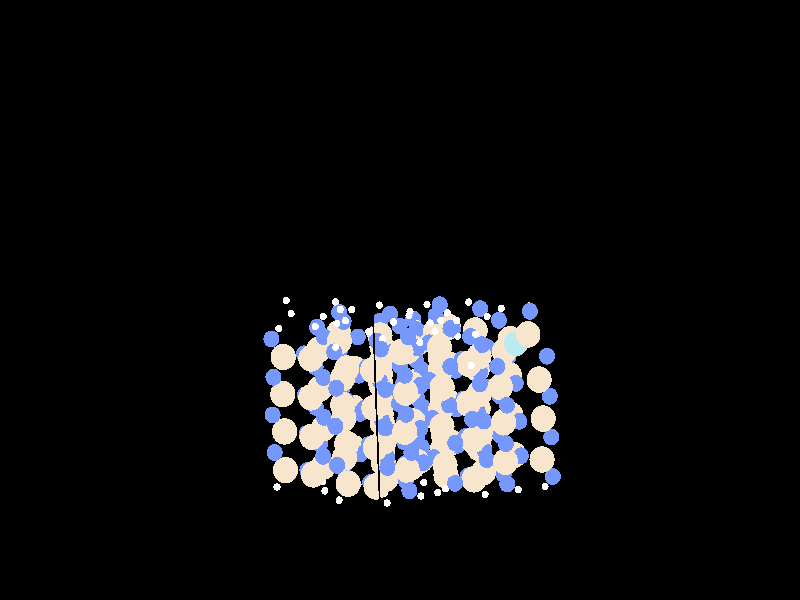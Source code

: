 #include "colors.inc"
#include "finish.inc"

global_settings {assumed_gamma 1 max_trace_level 6}
background {color White transmit 1.0}
camera {orthographic
  right -63.09*x up 44.84*y
  direction 1.00*z
  location <0,0,50.00> look_at <0,0,0>}
light_source {<  2.00,   3.00,  40.00> color White
  area_light <0.70, 0, 0>, <0, 0.70, 0>, 3, 3
  adaptive 1 jitter}

#declare simple = finish {phong 0.7}
#declare pale = finish {ambient 0.5 diffuse 0.85 roughness 0.001 specular 0.200 }
#declare intermediate = finish {ambient 0.3 diffuse 0.6 specular 0.1 roughness 0.04}
#declare vmd = finish {ambient 0.0 diffuse 0.65 phong 0.1 phong_size 40.0 specular 0.5 }
#declare jmol = finish {ambient 0.2 diffuse 0.6 specular 1 roughness 0.001 metallic}
#declare ase2 = finish {ambient 0.05 brilliance 3 diffuse 0.6 metallic specular 0.7 roughness 0.04 reflection 0.15}
#declare ase3 = finish {ambient 0.15 brilliance 2 diffuse 0.6 metallic specular 1.0 roughness 0.001 reflection 0.0}
#declare glass = finish {ambient 0.05 diffuse 0.3 specular 1.0 roughness 0.001}
#declare glass2 = finish {ambient 0.01 diffuse 0.3 specular 1.0 reflection 0.25 roughness 0.001}
#declare Rcell = 0.070;
#declare Rbond = 0.100;

#macro atom(LOC, R, COL, TRANS, FIN)
  sphere{LOC, R texture{pigment{color COL transmit TRANS} finish{FIN}}}
#end
#macro constrain(LOC, R, COL, TRANS FIN)
union{torus{R, Rcell rotate 45*z texture{pigment{color COL transmit TRANS} finish{FIN}}}
      torus{R, Rcell rotate -45*z texture{pigment{color COL transmit TRANS} finish{FIN}}}
      translate LOC}
#end

cylinder {< -1.55, -16.23,  -5.22>, < 13.88, -15.20,  -7.55>, Rcell pigment {Black}}
cylinder {<-11.41, -14.43, -17.22>, <  4.02, -13.40, -19.56>, Rcell pigment {Black}}
cylinder {<-12.52,  14.32, -11.99>, <  2.90,  15.34, -14.33>, Rcell pigment {Black}}
cylinder {< -2.66,  12.52,   0.01>, < 12.77,  13.54,  -2.33>, Rcell pigment {Black}}
cylinder {< -1.55, -16.23,  -5.22>, <-11.41, -14.43, -17.22>, Rcell pigment {Black}}
cylinder {< 13.88, -15.20,  -7.55>, <  4.02, -13.40, -19.56>, Rcell pigment {Black}}
cylinder {< 12.77,  13.54,  -2.33>, <  2.90,  15.34, -14.33>, Rcell pigment {Black}}
cylinder {< -2.66,  12.52,   0.01>, <-12.52,  14.32, -11.99>, Rcell pigment {Black}}
cylinder {< -1.55, -16.23,  -5.22>, < -2.66,  12.52,   0.01>, Rcell pigment {Black}}
cylinder {< 13.88, -15.20,  -7.55>, < 12.77,  13.54,  -2.33>, Rcell pigment {Black}}
cylinder {<  4.02, -13.40, -19.56>, <  2.90,  15.34, -14.33>, Rcell pigment {Black}}
cylinder {<-11.41, -14.43, -17.22>, <-12.52,  14.32, -11.99>, Rcell pigment {Black}}
atom(< -4.09, -13.73,  -9.75>, 0.99, rgb <0.94, 0.78, 0.62>, 0.0, ase2) // #0 
atom(< -1.12, -13.36, -10.52>, 0.99, rgb <0.94, 0.78, 0.62>, 0.0, ase2) // #1 
atom(< -1.89, -13.93,  -7.59>, 0.99, rgb <0.94, 0.78, 0.62>, 0.0, ase2) // #2 
atom(<  1.34, -12.10,  -9.15>, 0.99, rgb <0.94, 0.78, 0.62>, 0.0, ase2) // #3 
atom(<  0.56, -12.68,  -6.19>, 0.99, rgb <0.94, 0.78, 0.62>, 0.0, ase2) // #4 
atom(<  3.55, -12.33,  -6.94>, 0.99, rgb <0.94, 0.78, 0.62>, 0.0, ase2) // #5 
atom(< -4.20, -10.75,  -9.16>, 0.99, rgb <0.94, 0.78, 0.62>, 0.0, ase2) // #6 
atom(< -1.94, -11.03,  -7.08>, 0.99, rgb <0.94, 0.78, 0.62>, 0.0, ase2) // #7 
atom(< -1.24, -10.55,  -9.99>, 0.99, rgb <0.94, 0.78, 0.62>, 0.0, ase2) // #8 
atom(<  1.02,  -9.08,  -8.68>, 0.99, rgb <0.94, 0.78, 0.62>, 0.0, ase2) // #9 
atom(<  0.38,  -9.84,  -5.66>, 0.99, rgb <0.94, 0.78, 0.62>, 0.0, ase2) // #10 
atom(<  3.31,  -9.46,  -6.44>, 0.99, rgb <0.94, 0.78, 0.62>, 0.0, ase2) // #11 
atom(< -4.52,  -7.85,  -8.71>, 0.99, rgb <0.94, 0.78, 0.62>, 0.0, ase2) // #12 
atom(< -2.06,  -8.07,  -6.48>, 0.99, rgb <0.94, 0.78, 0.62>, 0.0, ase2) // #13 
atom(< -1.44,  -7.68,  -9.47>, 0.99, rgb <0.94, 0.78, 0.62>, 0.0, ase2) // #14 
atom(<  0.96,  -6.33,  -8.07>, 0.99, rgb <0.94, 0.78, 0.62>, 0.0, ase2) // #15 
atom(<  0.45,  -6.92,  -5.16>, 0.99, rgb <0.94, 0.78, 0.62>, 0.0, ase2) // #16 
atom(<  3.32,  -6.54,  -5.83>, 0.99, rgb <0.94, 0.78, 0.62>, 0.0, ase2) // #17 
atom(< -4.20,  -5.12,  -8.10>, 0.99, rgb <0.94, 0.78, 0.62>, 0.0, ase2) // #18 
atom(< -2.16,  -5.25,  -5.89>, 0.99, rgb <0.94, 0.78, 0.62>, 0.0, ase2) // #19 
atom(< -1.50,  -4.69,  -8.85>, 0.99, rgb <0.94, 0.78, 0.62>, 0.0, ase2) // #20 
atom(<  0.82,  -3.48,  -7.47>, 0.99, rgb <0.94, 0.78, 0.62>, 0.0, ase2) // #21 
atom(<  0.08,  -3.89,  -4.40>, 0.99, rgb <0.94, 0.78, 0.62>, 0.0, ase2) // #22 
atom(<  3.11,  -3.53,  -5.51>, 0.99, rgb <0.94, 0.78, 0.62>, 0.0, ase2) // #23 
atom(<  0.74, -14.26,  -5.50>, 0.63, rgb <0.18, 0.31, 0.97>, 0.0, ase2) // #24 
atom(<  0.47, -13.50,  -9.73>, 0.63, rgb <0.18, 0.31, 0.97>, 0.0, ase2) // #25 
atom(< -2.36, -13.65,  -9.27>, 0.63, rgb <0.18, 0.31, 0.97>, 0.0, ase2) // #26 
atom(<  4.34, -13.70,  -7.81>, 0.63, rgb <0.18, 0.31, 0.97>, 0.0, ase2) // #27 
atom(<  1.84, -12.16,  -7.41>, 0.63, rgb <0.18, 0.31, 0.97>, 0.0, ase2) // #28 
atom(< -4.96, -12.36,  -8.86>, 0.63, rgb <0.18, 0.31, 0.97>, 0.0, ase2) // #29 
atom(< -1.00, -11.76, -11.29>, 0.63, rgb <0.18, 0.31, 0.97>, 0.0, ase2) // #30 
atom(< -1.00, -12.51,  -7.02>, 0.63, rgb <0.18, 0.31, 0.97>, 0.0, ase2) // #31 
atom(<  0.89, -11.39,  -4.97>, 0.63, rgb <0.18, 0.31, 0.97>, 0.0, ase2) // #32 
atom(<  0.36, -10.62,  -9.27>, 0.63, rgb <0.18, 0.31, 0.97>, 0.0, ase2) // #33 
atom(< -2.47, -10.81,  -8.77>, 0.63, rgb <0.18, 0.31, 0.97>, 0.0, ase2) // #34 
atom(<  4.36, -10.69,  -7.13>, 0.63, rgb <0.18, 0.31, 0.97>, 0.0, ase2) // #35 
atom(<  1.61,  -9.61,  -6.97>, 0.63, rgb <0.18, 0.31, 0.97>, 0.0, ase2) // #36 
atom(< -5.09,  -9.43,  -8.32>, 0.63, rgb <0.18, 0.31, 0.97>, 0.0, ase2) // #37 
atom(< -1.45,  -8.93, -10.65>, 0.63, rgb <0.18, 0.31, 0.97>, 0.0, ase2) // #38 
atom(< -1.14,  -9.57,  -6.51>, 0.63, rgb <0.18, 0.31, 0.97>, 0.0, ase2) // #39 
atom(<  0.49,  -8.54,  -4.34>, 0.63, rgb <0.18, 0.31, 0.97>, 0.0, ase2) // #40 
atom(< -0.08,  -7.74,  -8.39>, 0.63, rgb <0.18, 0.31, 0.97>, 0.0, ase2) // #41 
atom(< -2.79,  -8.07,  -8.23>, 0.63, rgb <0.18, 0.31, 0.97>, 0.0, ase2) // #42 
atom(<  3.88,  -7.85,  -6.83>, 0.63, rgb <0.18, 0.31, 0.97>, 0.0, ase2) // #43 
atom(<  1.60,  -6.38,  -6.39>, 0.63, rgb <0.18, 0.31, 0.97>, 0.0, ase2) // #44 
atom(< -5.02,  -6.59,  -7.63>, 0.63, rgb <0.18, 0.31, 0.97>, 0.0, ase2) // #45 
atom(< -1.61,  -5.99, -10.11>, 0.63, rgb <0.18, 0.31, 0.97>, 0.0, ase2) // #46 
atom(< -1.15,  -6.70,  -5.88>, 0.63, rgb <0.18, 0.31, 0.97>, 0.0, ase2) // #47 
atom(< -2.61,  -5.01,  -7.53>, 0.63, rgb <0.18, 0.31, 0.97>, 0.0, ase2) // #48 
atom(<  0.37,  -5.62,  -3.88>, 0.63, rgb <0.18, 0.31, 0.97>, 0.0, ase2) // #49 
atom(< -0.02,  -4.90,  -7.98>, 0.63, rgb <0.18, 0.31, 0.97>, 0.0, ase2) // #50 
atom(<  3.97,  -4.97,  -6.18>, 0.63, rgb <0.18, 0.31, 0.97>, 0.0, ase2) // #51 
atom(<  1.34,  -3.58,  -5.76>, 0.63, rgb <0.18, 0.31, 0.97>, 0.0, ase2) // #52 
atom(< -5.19,  -3.88,  -7.46>, 0.63, rgb <0.18, 0.31, 0.97>, 0.0, ase2) // #53 
atom(< -1.84,  -3.06,  -9.54>, 0.63, rgb <0.18, 0.31, 0.97>, 0.0, ase2) // #54 
atom(< -1.52,  -3.67,  -5.18>, 0.63, rgb <0.18, 0.31, 0.97>, 0.0, ase2) // #55 
atom(< -0.03,  -1.94,  -7.75>, 0.63, rgb <0.18, 0.31, 0.97>, 0.0, ase2) // #56 
atom(<  0.64,  -2.74,  -3.03>, 0.63, rgb <0.18, 0.31, 0.97>, 0.0, ase2) // #57 
atom(<  3.98,  -2.13,  -6.16>, 0.63, rgb <0.18, 0.31, 0.97>, 0.0, ase2) // #58 
atom(< -4.80, -14.96,  -9.33>, 0.28, rgb <1.00, 1.00, 1.00>, 0.0, ase2) // #59 
atom(< -1.24, -14.46, -11.59>, 0.28, rgb <1.00, 1.00, 1.00>, 0.0, ase2) // #60 
atom(< -1.02, -15.17,  -7.44>, 0.28, rgb <1.00, 1.00, 1.00>, 0.0, ase2) // #61 
atom(<  1.65, -14.65,  -5.88>, 0.28, rgb <1.00, 1.00, 1.00>, 0.0, ase2) // #62 
atom(<  0.47, -14.21,  -8.98>, 0.28, rgb <1.00, 1.00, 1.00>, 0.0, ase2) // #63 
atom(<  3.59, -14.09,  -8.47>, 0.28, rgb <1.00, 1.00, 1.00>, 0.0, ase2) // #64 
atom(< -5.07,  -3.52,  -6.50>, 0.28, rgb <1.00, 1.00, 1.00>, 0.0, ase2) // #65 
atom(< -2.46,  -2.37,  -9.02>, 0.28, rgb <1.00, 1.00, 1.00>, 0.0, ase2) // #66 
atom(< -1.39,  -2.91,  -5.90>, 0.28, rgb <1.00, 1.00, 1.00>, 0.0, ase2) // #67 
atom(<  0.71,  -1.18,  -7.76>, 0.28, rgb <1.00, 1.00, 1.00>, 0.0, ase2) // #68 
atom(< -4.98,  -1.76,  -8.39>, 0.28, rgb <1.00, 1.00, 1.00>, 0.0, ase2) // #69 
atom(< -4.30,  -1.54,  -3.21>, 0.28, rgb <1.00, 1.00, 1.00>, 0.0, ase2) // #70 
atom(< -0.51,  -1.64,  -6.88>, 0.28, rgb <1.00, 1.00, 1.00>, 0.0, ase2) // #71 
atom(<  1.57,  -3.19,  -2.84>, 0.28, rgb <1.00, 1.00, 1.00>, 0.0, ase2) // #72 
atom(<  3.22,  -1.52,  -6.54>, 0.28, rgb <1.00, 1.00, 1.00>, 0.0, ase2) // #73 
atom(< -9.03, -12.71, -15.74>, 0.99, rgb <0.94, 0.78, 0.62>, 0.0, ase2) // #74 
atom(< -6.05, -12.45, -16.52>, 0.99, rgb <0.94, 0.78, 0.62>, 0.0, ase2) // #75 
atom(< -6.84, -13.03, -13.60>, 0.99, rgb <0.94, 0.78, 0.62>, 0.0, ase2) // #76 
atom(< -3.64, -11.08, -15.17>, 0.99, rgb <0.94, 0.78, 0.62>, 0.0, ase2) // #77 
atom(< -4.36, -11.76, -12.11>, 0.99, rgb <0.94, 0.78, 0.62>, 0.0, ase2) // #78 
atom(< -1.38, -11.44, -13.02>, 0.99, rgb <0.94, 0.78, 0.62>, 0.0, ase2) // #79 
atom(< -9.10,  -9.82, -15.24>, 0.99, rgb <0.94, 0.78, 0.62>, 0.0, ase2) // #80 
atom(< -6.95, -10.22, -13.00>, 0.99, rgb <0.94, 0.78, 0.62>, 0.0, ase2) // #81 
atom(< -6.02,  -9.57, -15.92>, 0.99, rgb <0.94, 0.78, 0.62>, 0.0, ase2) // #82 
atom(< -3.69,  -8.06, -14.49>, 0.99, rgb <0.94, 0.78, 0.62>, 0.0, ase2) // #83 
atom(< -4.43,  -8.84, -11.70>, 0.99, rgb <0.94, 0.78, 0.62>, 0.0, ase2) // #84 
atom(< -1.49,  -8.52, -12.41>, 0.99, rgb <0.94, 0.78, 0.62>, 0.0, ase2) // #85 
atom(< -9.24,  -7.03, -14.53>, 0.99, rgb <0.94, 0.78, 0.62>, 0.0, ase2) // #86 
atom(< -7.03,  -7.27, -12.47>, 0.99, rgb <0.94, 0.78, 0.62>, 0.0, ase2) // #87 
atom(< -6.31,  -6.62, -15.41>, 0.99, rgb <0.94, 0.78, 0.62>, 0.0, ase2) // #88 
atom(< -3.53,  -5.18, -13.97>, 0.99, rgb <0.94, 0.78, 0.62>, 0.0, ase2) // #89 
atom(< -4.52,  -5.84, -11.14>, 0.99, rgb <0.94, 0.78, 0.62>, 0.0, ase2) // #90 
atom(< -1.56,  -5.52, -11.84>, 0.99, rgb <0.94, 0.78, 0.62>, 0.0, ase2) // #91 
atom(< -9.21,  -4.26, -14.12>, 0.99, rgb <0.94, 0.78, 0.62>, 0.0, ase2) // #92 
atom(< -7.03,  -4.37, -12.00>, 0.99, rgb <0.94, 0.78, 0.62>, 0.0, ase2) // #93 
atom(< -6.40,  -3.70, -14.93>, 0.99, rgb <0.94, 0.78, 0.62>, 0.0, ase2) // #94 
atom(< -4.83,  -2.48, -12.97>, 0.99, rgb <0.94, 0.78, 0.62>, 0.0, ase2) // #95 
atom(< -4.79,  -3.09, -10.32>, 0.99, rgb <0.94, 0.78, 0.62>, 0.0, ase2) // #96 
atom(< -1.58,  -2.66, -11.23>, 0.99, rgb <0.94, 0.78, 0.62>, 0.0, ase2) // #97 
atom(< -4.18, -13.42, -11.51>, 0.63, rgb <0.18, 0.31, 0.97>, 0.0, ase2) // #98 
atom(< -4.46, -12.60, -15.74>, 0.63, rgb <0.18, 0.31, 0.97>, 0.0, ase2) // #99 
atom(< -7.30, -12.74, -15.29>, 0.63, rgb <0.18, 0.31, 0.97>, 0.0, ase2) // #100 
atom(< -0.59, -12.80, -13.82>, 0.63, rgb <0.18, 0.31, 0.97>, 0.0, ase2) // #101 
atom(< -3.15, -11.51, -13.42>, 0.63, rgb <0.18, 0.31, 0.97>, 0.0, ase2) // #102 
atom(< -9.89, -11.39, -14.94>, 0.63, rgb <0.18, 0.31, 0.97>, 0.0, ase2) // #103 
atom(< -6.30, -10.78, -17.15>, 0.63, rgb <0.18, 0.31, 0.97>, 0.0, ase2) // #104 
atom(< -6.06, -11.69, -12.70>, 0.63, rgb <0.18, 0.31, 0.97>, 0.0, ase2) // #105 
atom(< -4.28, -10.40, -10.91>, 0.63, rgb <0.18, 0.31, 0.97>, 0.0, ase2) // #106 
atom(< -4.56,  -9.59, -14.94>, 0.63, rgb <0.18, 0.31, 0.97>, 0.0, ase2) // #107 
atom(< -7.37,  -9.99, -14.74>, 0.63, rgb <0.18, 0.31, 0.97>, 0.0, ase2) // #108 
atom(< -0.60,  -9.86, -13.18>, 0.63, rgb <0.18, 0.31, 0.97>, 0.0, ase2) // #109 
atom(< -3.15,  -8.47, -12.82>, 0.63, rgb <0.18, 0.31, 0.97>, 0.0, ase2) // #110 
atom(<-10.05,  -8.59, -14.41>, 0.63, rgb <0.18, 0.31, 0.97>, 0.0, ase2) // #111 
atom(< -6.64,  -8.02, -16.60>, 0.63, rgb <0.18, 0.31, 0.97>, 0.0, ase2) // #112 
atom(< -6.00,  -8.77, -12.52>, 0.63, rgb <0.18, 0.31, 0.97>, 0.0, ase2) // #113 
atom(< -4.24,  -7.50, -10.49>, 0.63, rgb <0.18, 0.31, 0.97>, 0.0, ase2) // #114 
atom(< -4.57,  -6.63, -14.55>, 0.63, rgb <0.18, 0.31, 0.97>, 0.0, ase2) // #115 
atom(< -7.51,  -7.10, -14.18>, 0.63, rgb <0.18, 0.31, 0.97>, 0.0, ase2) // #116 
atom(< -0.71,  -6.88, -12.65>, 0.63, rgb <0.18, 0.31, 0.97>, 0.0, ase2) // #117 
atom(< -3.24,  -5.62, -12.34>, 0.63, rgb <0.18, 0.31, 0.97>, 0.0, ase2) // #118 
atom(< -9.98,  -5.77, -13.60>, 0.63, rgb <0.18, 0.31, 0.97>, 0.0, ase2) // #119 
atom(< -6.66,  -5.02, -16.09>, 0.63, rgb <0.18, 0.31, 0.97>, 0.0, ase2) // #120 
atom(< -6.04,  -5.80, -12.14>, 0.63, rgb <0.18, 0.31, 0.97>, 0.0, ase2) // #121 
atom(< -7.57,  -4.02, -13.68>, 0.63, rgb <0.18, 0.31, 0.97>, 0.0, ase2) // #122 
atom(< -4.35,  -4.70,  -9.84>, 0.63, rgb <0.18, 0.31, 0.97>, 0.0, ase2) // #123 
atom(< -4.70,  -3.69, -14.23>, 0.63, rgb <0.18, 0.31, 0.97>, 0.0, ase2) // #124 
atom(< -0.61,  -3.90, -12.04>, 0.63, rgb <0.18, 0.31, 0.97>, 0.0, ase2) // #125 
atom(< -3.33,  -2.76, -11.89>, 0.63, rgb <0.18, 0.31, 0.97>, 0.0, ase2) // #126 
atom(<-10.14,  -2.91, -13.40>, 0.63, rgb <0.18, 0.31, 0.97>, 0.0, ase2) // #127 
atom(< -6.54,  -2.04, -15.71>, 0.63, rgb <0.18, 0.31, 0.97>, 0.0, ase2) // #128 
atom(< -6.03,  -2.72, -11.66>, 0.63, rgb <0.18, 0.31, 0.97>, 0.0, ase2) // #129 
atom(< -4.80,  -0.93, -13.58>, 0.63, rgb <0.18, 0.31, 0.97>, 0.0, ase2) // #130 
atom(< -4.45,  -1.60,  -9.28>, 0.63, rgb <0.18, 0.31, 0.97>, 0.0, ase2) // #131 
atom(< -0.78,  -1.05, -11.50>, 0.63, rgb <0.18, 0.31, 0.97>, 0.0, ase2) // #132 
atom(< -9.70, -13.98, -15.44>, 0.28, rgb <1.00, 1.00, 1.00>, 0.0, ase2) // #133 
atom(< -6.10, -13.55, -17.58>, 0.28, rgb <1.00, 1.00, 1.00>, 0.0, ase2) // #134 
atom(< -5.92, -14.26, -13.50>, 0.28, rgb <1.00, 1.00, 1.00>, 0.0, ase2) // #135 
atom(< -3.31, -13.80, -11.93>, 0.28, rgb <1.00, 1.00, 1.00>, 0.0, ase2) // #136 
atom(< -4.60, -13.23, -14.91>, 0.28, rgb <1.00, 1.00, 1.00>, 0.0, ase2) // #137 
atom(< -1.27, -13.33, -14.39>, 0.28, rgb <1.00, 1.00, 1.00>, 0.0, ase2) // #138 
atom(< -9.56,  -2.13, -13.04>, 0.28, rgb <1.00, 1.00, 1.00>, 0.0, ase2) // #139 
atom(< -6.06,  -1.22, -15.17>, 0.28, rgb <1.00, 1.00, 1.00>, 0.0, ase2) // #140 
atom(< -6.69,  -1.97, -11.39>, 0.28, rgb <1.00, 1.00, 1.00>, 0.0, ase2) // #141 
atom(< -3.81,  -0.72, -13.81>, 0.28, rgb <1.00, 1.00, 1.00>, 0.0, ase2) // #142 
atom(< -8.98,  -0.04, -15.41>, 0.28, rgb <1.00, 1.00, 1.00>, 0.0, ase2) // #143 
atom(< -8.59,  -1.01, -10.24>, 0.28, rgb <1.00, 1.00, 1.00>, 0.0, ase2) // #144 
atom(< -5.10,  -0.14, -12.97>, 0.28, rgb <1.00, 1.00, 1.00>, 0.0, ase2) // #145 
atom(< -4.70,  -0.71,  -9.72>, 0.28, rgb <1.00, 1.00, 1.00>, 0.0, ase2) // #146 
atom(< -0.55,  -1.05, -12.53>, 0.28, rgb <1.00, 1.00, 1.00>, 0.0, ase2) // #147 
atom(<  3.63, -13.10, -10.90>, 0.99, rgb <0.94, 0.78, 0.62>, 0.0, ase2) // #148 
atom(<  6.59, -12.86, -11.69>, 0.99, rgb <0.94, 0.78, 0.62>, 0.0, ase2) // #149 
atom(<  5.82, -13.40,  -8.75>, 0.99, rgb <0.94, 0.78, 0.62>, 0.0, ase2) // #150 
atom(<  8.98, -11.58, -10.24>, 0.99, rgb <0.94, 0.78, 0.62>, 0.0, ase2) // #151 
atom(<  8.32, -12.08,  -7.30>, 0.99, rgb <0.94, 0.78, 0.62>, 0.0, ase2) // #152 
atom(< 11.20, -11.92,  -8.11>, 0.99, rgb <0.94, 0.78, 0.62>, 0.0, ase2) // #153 
atom(<  3.45, -10.19, -10.37>, 0.99, rgb <0.94, 0.78, 0.62>, 0.0, ase2) // #154 
atom(<  5.74, -10.47,  -8.24>, 0.99, rgb <0.94, 0.78, 0.62>, 0.0, ase2) // #155 
atom(<  6.42,  -9.93, -11.15>, 0.99, rgb <0.94, 0.78, 0.62>, 0.0, ase2) // #156 
atom(<  8.74,  -8.60,  -9.98>, 0.99, rgb <0.94, 0.78, 0.62>, 0.0, ase2) // #157 
atom(<  8.18,  -9.14,  -6.81>, 0.99, rgb <0.94, 0.78, 0.62>, 0.0, ase2) // #158 
atom(< 11.29,  -8.86,  -7.74>, 0.99, rgb <0.94, 0.78, 0.62>, 0.0, ase2) // #159 
atom(<  3.32,  -7.31,  -9.98>, 0.99, rgb <0.94, 0.78, 0.62>, 0.0, ase2) // #160 
atom(<  5.38,  -7.74,  -7.73>, 0.99, rgb <0.94, 0.78, 0.62>, 0.0, ase2) // #161 
atom(<  6.25,  -7.01, -10.61>, 0.99, rgb <0.94, 0.78, 0.62>, 0.0, ase2) // #162 
atom(<  8.62,  -5.63,  -9.87>, 0.99, rgb <0.94, 0.78, 0.62>, 0.0, ase2) // #163 
atom(<  7.91,  -6.50,  -6.43>, 0.99, rgb <0.94, 0.78, 0.62>, 0.0, ase2) // #164 
atom(< 10.97,  -5.95,  -7.12>, 0.99, rgb <0.94, 0.78, 0.62>, 0.0, ase2) // #165 
atom(<  3.17,  -4.31,  -9.43>, 0.99, rgb <0.94, 0.78, 0.62>, 0.0, ase2) // #166 
atom(<  5.42,  -4.77,  -7.19>, 0.99, rgb <0.94, 0.78, 0.62>, 0.0, ase2) // #167 
atom(<  6.23,  -4.20, -10.08>, 0.99, rgb <0.94, 0.78, 0.62>, 0.0, ase2) // #168 
atom(<  8.68,  -2.93, -10.31>, 0.99, rgb <0.94, 0.78, 0.62>, 0.0, ase2) // #169 
atom(<  8.23,  -3.84,  -7.50>, 0.99, rgb <0.94, 0.78, 0.62>, 0.0, ase2) // #170 
atom(< 10.09,  -2.57,  -6.20>, 0.99, rgb <0.94, 0.78, 0.62>, 0.0, ase2) // #171 
atom(<  8.46, -13.75,  -6.67>, 0.63, rgb <0.18, 0.31, 0.97>, 0.0, ase2) // #172 
atom(<  8.18, -13.02, -10.90>, 0.63, rgb <0.18, 0.31, 0.97>, 0.0, ase2) // #173 
atom(<  5.35, -13.14, -10.45>, 0.63, rgb <0.18, 0.31, 0.97>, 0.0, ase2) // #174 
atom(< 12.05, -13.19,  -8.99>, 0.63, rgb <0.18, 0.31, 0.97>, 0.0, ase2) // #175 
atom(<  9.52, -11.65,  -8.53>, 0.63, rgb <0.18, 0.31, 0.97>, 0.0, ase2) // #176 
atom(<  2.68, -11.78, -10.22>, 0.63, rgb <0.18, 0.31, 0.97>, 0.0, ase2) // #177 
atom(<  6.66, -11.23, -12.38>, 0.63, rgb <0.18, 0.31, 0.97>, 0.0, ase2) // #178 
atom(<  6.85, -11.93,  -8.39>, 0.63, rgb <0.18, 0.31, 0.97>, 0.0, ase2) // #179 
atom(<  8.35, -10.73,  -6.09>, 0.63, rgb <0.18, 0.31, 0.97>, 0.0, ase2) // #180 
atom(<  7.92, -10.13, -10.20>, 0.63, rgb <0.18, 0.31, 0.97>, 0.0, ase2) // #181 
atom(<  5.17, -10.21,  -9.93>, 0.63, rgb <0.18, 0.31, 0.97>, 0.0, ase2) // #182 
atom(< 11.93, -10.24,  -8.59>, 0.63, rgb <0.18, 0.31, 0.97>, 0.0, ase2) // #183 
atom(<  9.41,  -9.06,  -8.17>, 0.63, rgb <0.18, 0.31, 0.97>, 0.0, ase2) // #184 
atom(<  2.57,  -8.85,  -9.58>, 0.63, rgb <0.18, 0.31, 0.97>, 0.0, ase2) // #185 
atom(<  6.13,  -8.33, -11.84>, 0.63, rgb <0.18, 0.31, 0.97>, 0.0, ase2) // #186 
atom(<  6.63,  -9.04,  -7.71>, 0.63, rgb <0.18, 0.31, 0.97>, 0.0, ase2) // #187 
atom(<  8.43,  -7.86,  -5.59>, 0.63, rgb <0.18, 0.31, 0.97>, 0.0, ase2) // #188 
atom(<  7.83,  -7.15,  -9.89>, 0.63, rgb <0.18, 0.31, 0.97>, 0.0, ase2) // #189 
atom(<  5.00,  -7.40,  -9.48>, 0.63, rgb <0.18, 0.31, 0.97>, 0.0, ase2) // #190 
atom(< 11.81,  -7.19,  -7.95>, 0.63, rgb <0.18, 0.31, 0.97>, 0.0, ase2) // #191 
atom(<  9.13,  -6.23,  -7.71>, 0.63, rgb <0.18, 0.31, 0.97>, 0.0, ase2) // #192 
atom(<  2.36,  -6.02,  -9.21>, 0.63, rgb <0.18, 0.31, 0.97>, 0.0, ase2) // #193 
atom(<  6.31,  -5.40, -11.35>, 0.63, rgb <0.18, 0.31, 0.97>, 0.0, ase2) // #194 
atom(<  6.29,  -6.27,  -7.44>, 0.63, rgb <0.18, 0.31, 0.97>, 0.0, ase2) // #195 
atom(<  4.88,  -4.42,  -8.84>, 0.63, rgb <0.18, 0.31, 0.97>, 0.0, ase2) // #196 
atom(<  7.66,  -4.97,  -5.17>, 0.63, rgb <0.18, 0.31, 0.97>, 0.0, ase2) // #197 
atom(<  8.56,  -4.24, -11.68>, 0.63, rgb <0.18, 0.31, 0.97>, 0.0, ase2) // #198 
atom(< 11.59,  -4.20,  -7.37>, 0.63, rgb <0.18, 0.31, 0.97>, 0.0, ase2) // #199 
atom(<  7.98,  -4.12,  -9.33>, 0.63, rgb <0.18, 0.31, 0.97>, 0.0, ase2) // #200 
atom(<  2.29,  -3.20,  -8.39>, 0.63, rgb <0.18, 0.31, 0.97>, 0.0, ase2) // #201 
atom(<  5.53,  -2.73, -10.86>, 0.63, rgb <0.18, 0.31, 0.97>, 0.0, ase2) // #202 
atom(<  6.49,  -3.34,  -6.87>, 0.63, rgb <0.18, 0.31, 0.97>, 0.0, ase2) // #203 
atom(<  7.80,  -1.52, -10.67>, 0.63, rgb <0.18, 0.31, 0.97>, 0.0, ase2) // #204 
atom(<  5.69,  -8.92,  -5.05>, 0.63, rgb <0.18, 0.31, 0.97>, 0.0, ase2) // #205 
atom(< 10.25,  -0.85,  -6.03>, 0.63, rgb <0.18, 0.31, 0.97>, 0.0, ase2) // #206 
atom(<  2.97, -14.39, -10.68>, 0.28, rgb <1.00, 1.00, 1.00>, 0.0, ase2) // #207 
atom(<  6.44, -13.82, -12.84>, 0.28, rgb <1.00, 1.00, 1.00>, 0.0, ase2) // #208 
atom(<  6.71, -14.53,  -8.68>, 0.28, rgb <1.00, 1.00, 1.00>, 0.0, ase2) // #209 
atom(<  9.34, -14.17,  -7.07>, 0.28, rgb <1.00, 1.00, 1.00>, 0.0, ase2) // #210 
atom(<  8.33, -13.89, -10.33>, 0.28, rgb <1.00, 1.00, 1.00>, 0.0, ase2) // #211 
atom(< 11.44, -13.94,  -9.43>, 0.28, rgb <1.00, 1.00, 1.00>, 0.0, ase2) // #212 
atom(<  2.76,  -2.33,  -8.09>, 0.28, rgb <1.00, 1.00, 1.00>, 0.0, ase2) // #213 
atom(<  4.54,  -2.70, -10.56>, 0.28, rgb <1.00, 1.00, 1.00>, 0.0, ase2) // #214 
atom(<  5.95,  -2.56,  -7.22>, 0.28, rgb <1.00, 1.00, 1.00>, 0.0, ase2) // #215 
atom(<  8.00,  -0.63, -11.14>, 0.28, rgb <1.00, 1.00, 1.00>, 0.0, ase2) // #216 
atom(<  3.75,  -0.96, -10.17>, 0.28, rgb <1.00, 1.00, 1.00>, 0.0, ase2) // #217 
atom(<  4.48,  -1.55,  -5.44>, 0.28, rgb <1.00, 1.00, 1.00>, 0.0, ase2) // #218 
atom(<  6.87,  -1.22, -10.28>, 0.28, rgb <1.00, 1.00, 1.00>, 0.0, ase2) // #219 
atom(<  5.62,  -4.89,  -2.88>, 0.28, rgb <1.00, 1.00, 1.00>, 0.0, ase2) // #220 
atom(< 10.18,  -0.46,  -6.99>, 0.28, rgb <1.00, 1.00, 1.00>, 0.0, ase2) // #221 
atom(< -1.31, -12.19, -16.90>, 0.99, rgb <0.94, 0.78, 0.62>, 0.0, ase2) // #222 
atom(<  1.66, -11.94, -17.69>, 0.99, rgb <0.94, 0.78, 0.62>, 0.0, ase2) // #223 
atom(<  0.89, -12.50, -14.76>, 0.99, rgb <0.94, 0.78, 0.62>, 0.0, ase2) // #224 
atom(<  4.03, -10.65, -16.33>, 0.99, rgb <0.94, 0.78, 0.62>, 0.0, ase2) // #225 
atom(<  3.32, -11.19, -13.37>, 0.99, rgb <0.94, 0.78, 0.62>, 0.0, ase2) // #226 
atom(<  6.25, -11.07, -14.13>, 0.99, rgb <0.94, 0.78, 0.62>, 0.0, ase2) // #227 
atom(< -1.40,  -9.19, -16.28>, 0.99, rgb <0.94, 0.78, 0.62>, 0.0, ase2) // #228 
atom(<  0.83,  -9.43, -14.11>, 0.99, rgb <0.94, 0.78, 0.62>, 0.0, ase2) // #229 
atom(<  1.50,  -8.93, -17.15>, 0.99, rgb <0.94, 0.78, 0.62>, 0.0, ase2) // #230 
atom(<  3.94,  -7.72, -15.75>, 0.99, rgb <0.94, 0.78, 0.62>, 0.0, ase2) // #231 
atom(<  3.21,  -8.15, -12.80>, 0.99, rgb <0.94, 0.78, 0.62>, 0.0, ase2) // #232 
atom(<  6.16,  -8.11, -13.57>, 0.99, rgb <0.94, 0.78, 0.62>, 0.0, ase2) // #233 
atom(< -1.50,  -6.32, -15.88>, 0.99, rgb <0.94, 0.78, 0.62>, 0.0, ase2) // #234 
atom(<  0.74,  -6.64, -13.62>, 0.99, rgb <0.94, 0.78, 0.62>, 0.0, ase2) // #235 
atom(<  1.33,  -6.10, -16.72>, 0.99, rgb <0.94, 0.78, 0.62>, 0.0, ase2) // #236 
atom(<  3.87,  -4.84, -15.23>, 0.99, rgb <0.94, 0.78, 0.62>, 0.0, ase2) // #237 
atom(<  3.18,  -5.22, -12.16>, 0.99, rgb <0.94, 0.78, 0.62>, 0.0, ase2) // #238 
atom(<  6.11,  -5.13, -13.13>, 0.99, rgb <0.94, 0.78, 0.62>, 0.0, ase2) // #239 
atom(< -1.42,  -3.52, -15.58>, 0.99, rgb <0.94, 0.78, 0.62>, 0.0, ase2) // #240 
atom(<  0.62,  -3.78, -13.26>, 0.99, rgb <0.94, 0.78, 0.62>, 0.0, ase2) // #241 
atom(<  1.48,  -3.14, -16.29>, 0.99, rgb <0.94, 0.78, 0.62>, 0.0, ase2) // #242 
atom(<  3.81,  -2.01, -14.77>, 0.99, rgb <0.94, 0.78, 0.62>, 0.0, ase2) // #243 
atom(<  2.81,  -2.36, -11.89>, 0.99, rgb <0.94, 0.78, 0.62>, 0.0, ase2) // #244 
atom(<  5.93,  -2.28, -12.59>, 0.99, rgb <0.94, 0.78, 0.62>, 0.0, ase2) // #245 
atom(<  3.52, -12.85, -12.66>, 0.63, rgb <0.18, 0.31, 0.97>, 0.0, ase2) // #246 
atom(<  3.26, -12.09, -16.91>, 0.63, rgb <0.18, 0.31, 0.97>, 0.0, ase2) // #247 
atom(<  0.42, -12.22, -16.45>, 0.63, rgb <0.18, 0.31, 0.97>, 0.0, ase2) // #248 
atom(<  7.11, -12.31, -15.00>, 0.63, rgb <0.18, 0.31, 0.97>, 0.0, ase2) // #249 
atom(<  4.54, -10.86, -14.62>, 0.63, rgb <0.18, 0.31, 0.97>, 0.0, ase2) // #250 
atom(< -1.96, -10.85, -15.83>, 0.63, rgb <0.18, 0.31, 0.97>, 0.0, ase2) // #251 
atom(<  1.36, -10.29, -18.35>, 0.63, rgb <0.18, 0.31, 0.97>, 0.0, ase2) // #252 
atom(<  1.71, -11.00, -14.15>, 0.63, rgb <0.18, 0.31, 0.97>, 0.0, ase2) // #253 
atom(<  3.32,  -9.83, -12.15>, 0.63, rgb <0.18, 0.31, 0.97>, 0.0, ase2) // #254 
atom(<  3.02,  -9.16, -16.28>, 0.63, rgb <0.18, 0.31, 0.97>, 0.0, ase2) // #255 
atom(<  0.32,  -9.09, -15.79>, 0.63, rgb <0.18, 0.31, 0.97>, 0.0, ase2) // #256 
atom(<  6.87,  -9.43, -14.57>, 0.63, rgb <0.18, 0.31, 0.97>, 0.0, ase2) // #257 
atom(<  4.47,  -8.15, -14.05>, 0.63, rgb <0.18, 0.31, 0.97>, 0.0, ase2) // #258 
atom(< -2.10,  -7.87, -15.27>, 0.63, rgb <0.18, 0.31, 0.97>, 0.0, ase2) // #259 
atom(<  1.35,  -7.34, -17.99>, 0.63, rgb <0.18, 0.31, 0.97>, 0.0, ase2) // #260 
atom(<  1.77,  -7.98, -13.79>, 0.63, rgb <0.18, 0.31, 0.97>, 0.0, ase2) // #261 
atom(<  3.35,  -6.85, -11.63>, 0.63, rgb <0.18, 0.31, 0.97>, 0.0, ase2) // #262 
atom(<  2.98,  -6.23, -15.96>, 0.63, rgb <0.18, 0.31, 0.97>, 0.0, ase2) // #263 
atom(<  0.20,  -6.35, -15.37>, 0.63, rgb <0.18, 0.31, 0.97>, 0.0, ase2) // #264 
atom(<  6.92,  -6.51, -13.85>, 0.63, rgb <0.18, 0.31, 0.97>, 0.0, ase2) // #265 
atom(<  4.38,  -5.25, -13.54>, 0.63, rgb <0.18, 0.31, 0.97>, 0.0, ase2) // #266 
atom(< -2.10,  -4.89, -14.82>, 0.63, rgb <0.18, 0.31, 0.97>, 0.0, ase2) // #267 
atom(<  1.25,  -4.49, -17.42>, 0.63, rgb <0.18, 0.31, 0.97>, 0.0, ase2) // #268 
atom(<  1.74,  -5.23, -13.22>, 0.63, rgb <0.18, 0.31, 0.97>, 0.0, ase2) // #269 
atom(<  0.31,  -3.73, -15.00>, 0.63, rgb <0.18, 0.31, 0.97>, 0.0, ase2) // #270 
atom(<  3.12,  -3.88, -11.10>, 0.63, rgb <0.18, 0.31, 0.97>, 0.0, ase2) // #271 
atom(<  2.93,  -3.39, -15.39>, 0.63, rgb <0.18, 0.31, 0.97>, 0.0, ase2) // #272 
atom(<  6.87,  -3.54, -13.44>, 0.63, rgb <0.18, 0.31, 0.97>, 0.0, ase2) // #273 
atom(<  4.17,  -2.18, -13.07>, 0.63, rgb <0.18, 0.31, 0.97>, 0.0, ase2) // #274 
atom(< -1.56,  -1.59, -14.38>, 0.63, rgb <0.18, 0.31, 0.97>, 0.0, ase2) // #275 
atom(<  1.05,  -1.42, -16.68>, 0.63, rgb <0.18, 0.31, 0.97>, 0.0, ase2) // #276 
atom(<  1.31,  -2.20, -12.82>, 0.63, rgb <0.18, 0.31, 0.97>, 0.0, ase2) // #277 
atom(<  3.13,  -0.36, -15.09>, 0.63, rgb <0.18, 0.31, 0.97>, 0.0, ase2) // #278 
atom(<  2.81,  -1.18, -10.53>, 0.63, rgb <0.18, 0.31, 0.97>, 0.0, ase2) // #279 
atom(<  6.32,  -0.65, -13.20>, 0.63, rgb <0.18, 0.31, 0.97>, 0.0, ase2) // #280 
atom(< -2.03, -13.39, -16.49>, 0.28, rgb <1.00, 1.00, 1.00>, 0.0, ase2) // #281 
atom(<  1.48, -12.94, -18.78>, 0.28, rgb <1.00, 1.00, 1.00>, 0.0, ase2) // #282 
atom(<  1.87, -13.64, -14.74>, 0.28, rgb <1.00, 1.00, 1.00>, 0.0, ase2) // #283 
atom(<  4.37, -13.27, -13.11>, 0.28, rgb <1.00, 1.00, 1.00>, 0.0, ase2) // #284 
atom(<  3.19, -12.86, -16.24>, 0.28, rgb <1.00, 1.00, 1.00>, 0.0, ase2) // #285 
atom(<  6.46, -12.95, -15.48>, 0.28, rgb <1.00, 1.00, 1.00>, 0.0, ase2) // #286 
atom(< -0.50,  -1.30, -14.08>, 0.28, rgb <1.00, 1.00, 1.00>, 0.0, ase2) // #287 
atom(<  0.79,  -0.86, -15.82>, 0.28, rgb <1.00, 1.00, 1.00>, 0.0, ase2) // #288 
atom(<  1.40,  -1.78, -13.79>, 0.28, rgb <1.00, 1.00, 1.00>, 0.0, ase2) // #289 
atom(<  2.13,  -0.32, -14.77>, 0.28, rgb <1.00, 1.00, 1.00>, 0.0, ase2) // #290 
atom(< -4.05,  -7.90, -17.73>, 0.28, rgb <1.00, 1.00, 1.00>, 0.0, ase2) // #291 
atom(< -1.63,  -0.39, -11.40>, 0.28, rgb <1.00, 1.00, 1.00>, 0.0, ase2) // #292 
atom(<  3.05,  -0.16, -16.13>, 0.28, rgb <1.00, 1.00, 1.00>, 0.0, ase2) // #293 
atom(<  2.37,  -1.73,  -9.77>, 0.28, rgb <1.00, 1.00, 1.00>, 0.0, ase2) // #294 
atom(<  5.42,  -0.16, -13.39>, 0.28, rgb <1.00, 1.00, 1.00>, 0.0, ase2) // #295 
atom(<  9.14,  -3.27,  -6.79>, 0.94, rgb <0.50, 0.82, 0.89>, 0.0, ase2) // #296 

